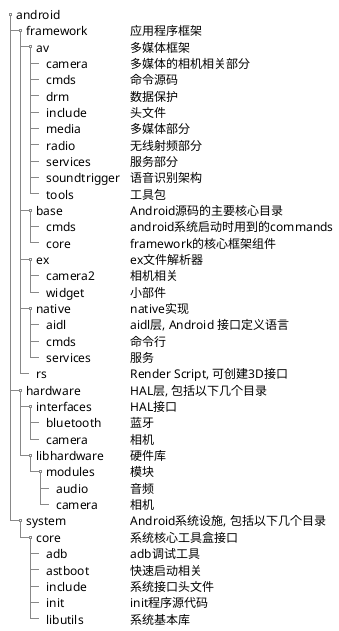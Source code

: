 @startsalt
{
{T
+ android
' framework ===
++ framework| 应用程序框架
' framework === av
+++ av| 多媒体框架
++++ camera| 多媒体的相机相关部分
++++ cmds| 命令源码
++++ drm| 数据保护
++++ include| 头文件
++++ media| 多媒体部分
++++ radio| 无线射频部分
++++ services| 服务部分
++++ soundtrigger| 语音识别架构
++++ tools| 工具包

' framework === base
+++ base| Android源码的主要核心目录
++++ cmds| android系统启动时用到的commands
++++ core| framework的核心框架组件

' framework === ex
+++ ex| ex文件解析器
++++ camera2| 相机相关
++++ widget| 小部件
+++ native| native实现
++++ aidl| aidl层, Android 接口定义语言
++++ cmds| 命令行
++++ services| 服务

' framework === rs
+++ rs| Render Script, 可创建3D接口

' hardware ===
++ hardware|  HAL层, 包括以下几个目录

' hardware === interfaces
+++ interfaces| HAL接口
++++ bluetooth| 蓝牙
++++ camera| 相机

' hardware === libhardware
+++ libhardware| 硬件库
++++ modules| 模块
+++++ audio| 音频
+++++ camera| 相机

' system ===
++ system| Android系统设施, 包括以下几个目录
+++ core| 系统核心工具盒接口
++++ adb| adb调试工具
++++ astboot| 快速启动相关  
++++ include| 系统接口头文件
++++ init| init程序源代码 
++++ libutils| 系统基本库
}
}
@endsalt